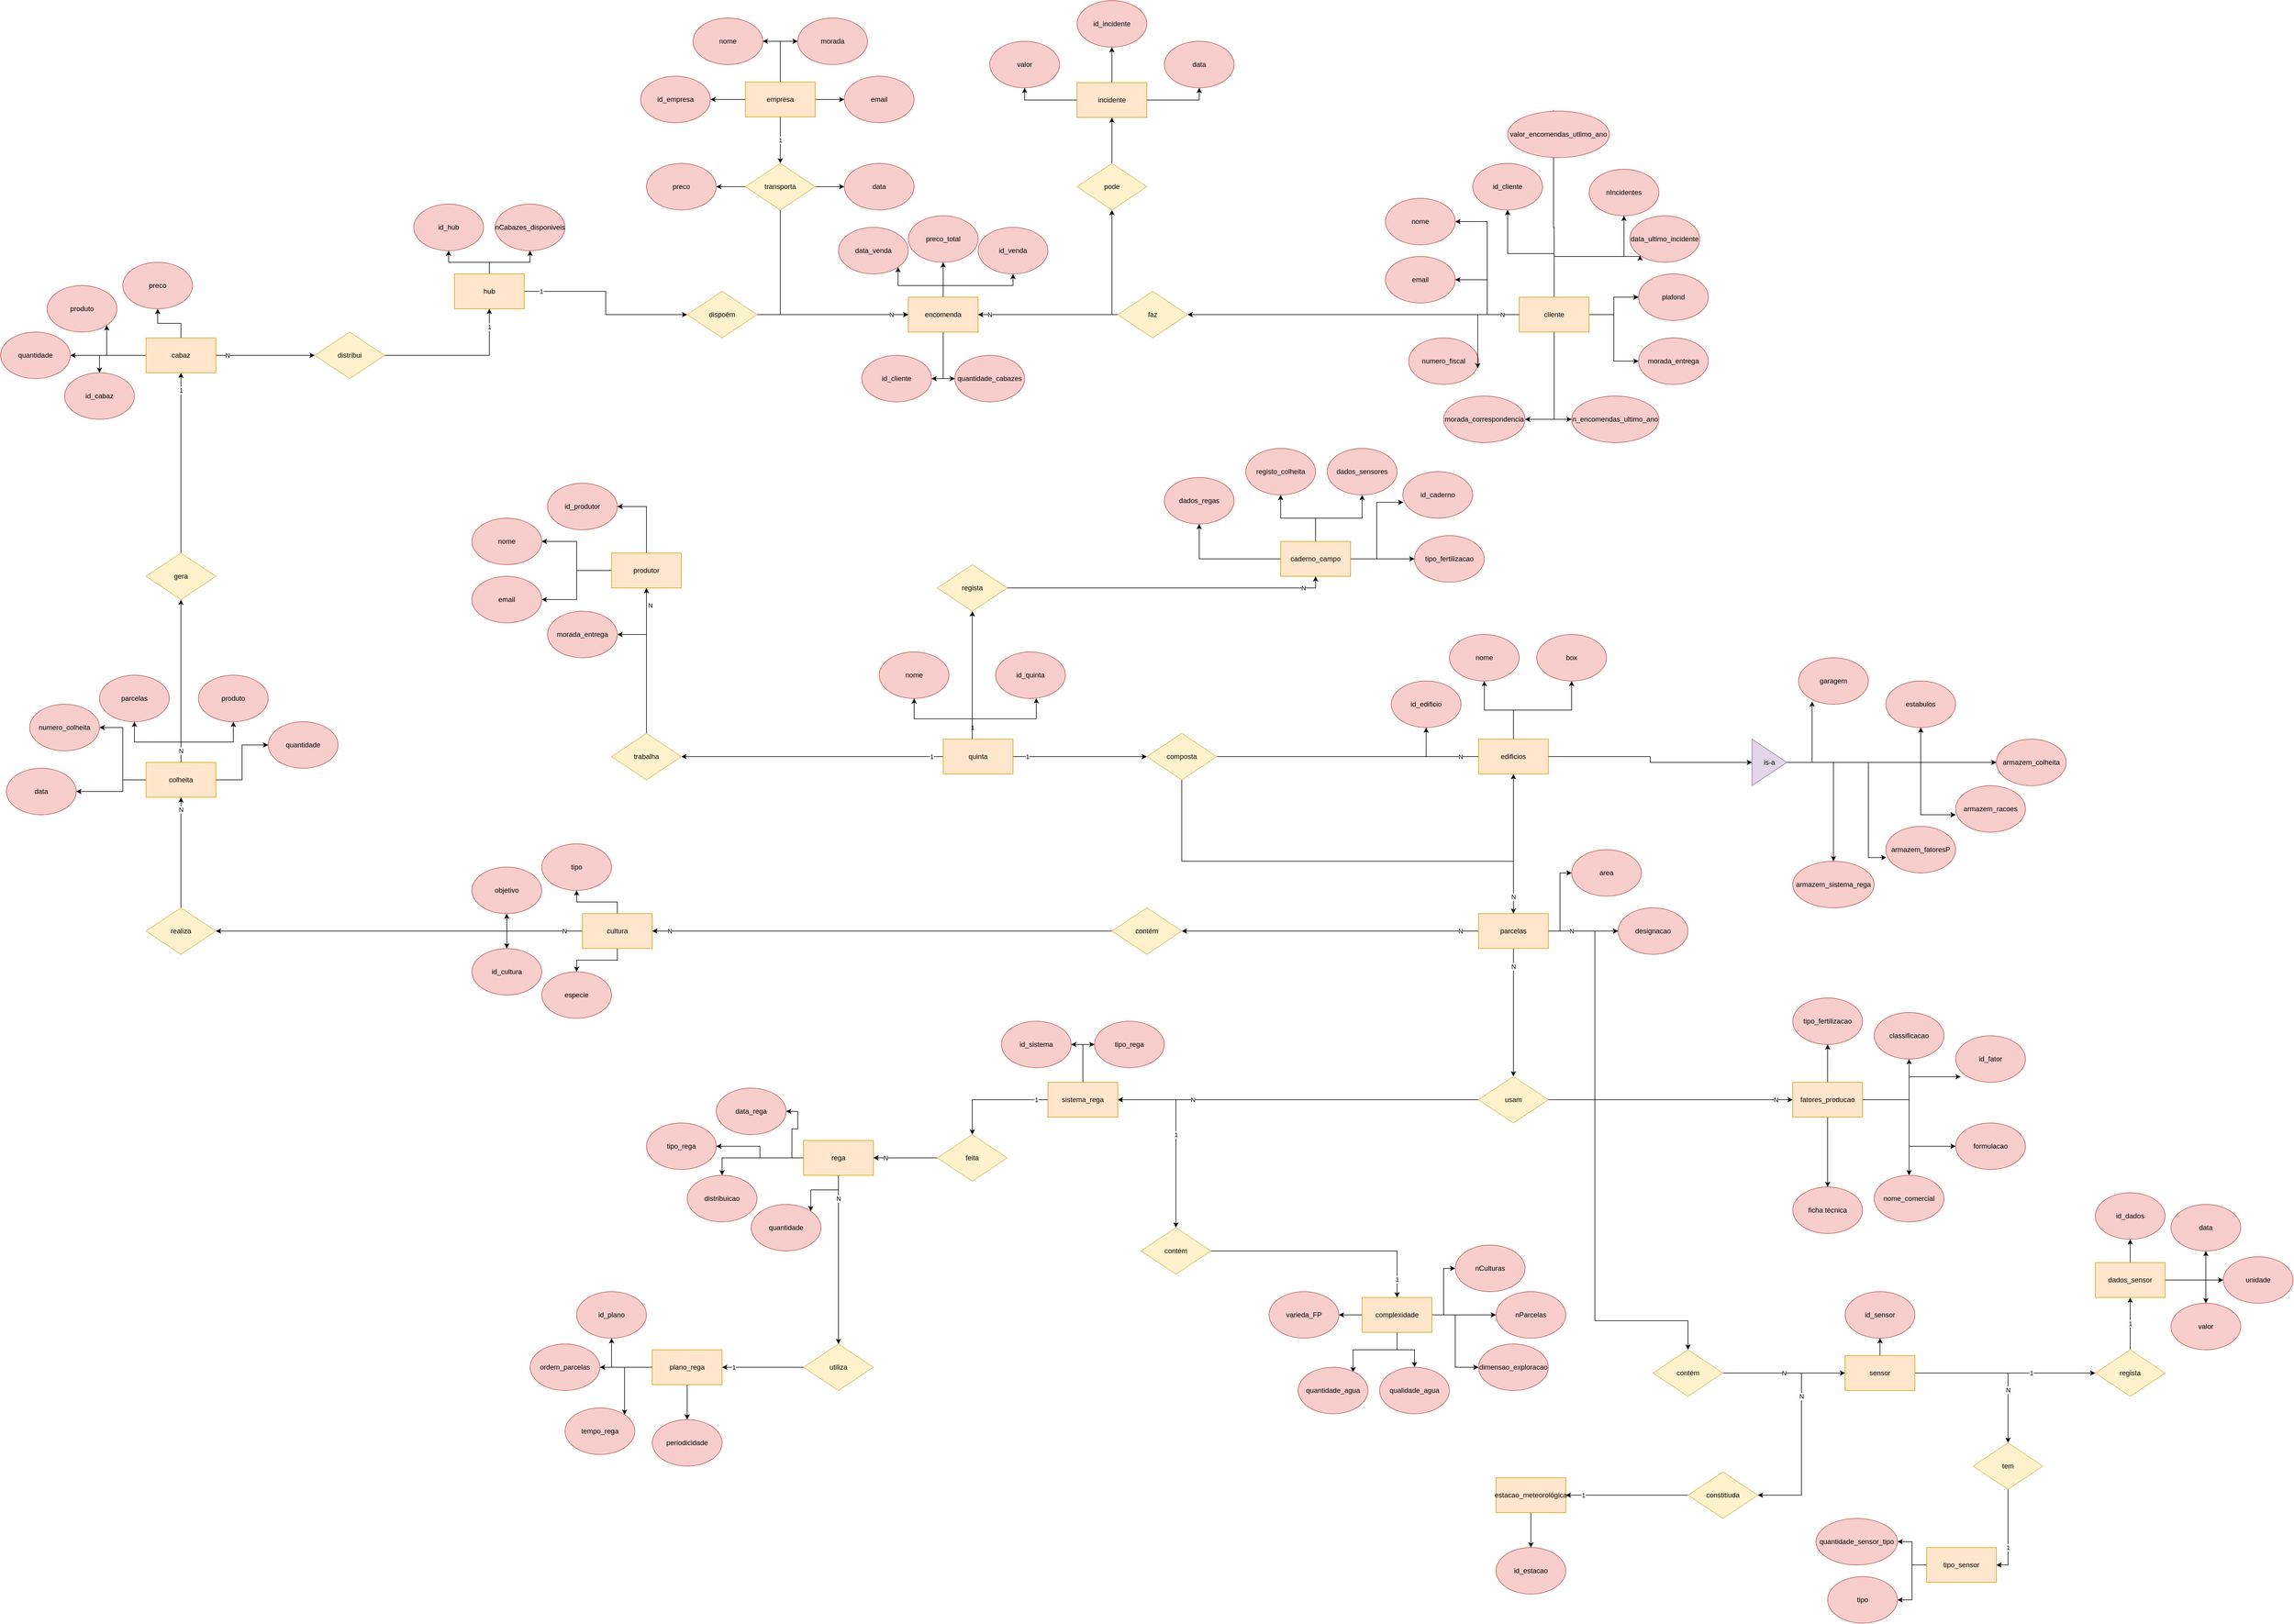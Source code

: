 <mxfile version="20.5.3" type="embed"><diagram id="23iRSUPoRavnBvh4doch" name="Page-1"><mxGraphModel dx="3490" dy="3081" grid="1" gridSize="10" guides="1" tooltips="1" connect="1" arrows="1" fold="1" page="1" pageScale="1" pageWidth="827" pageHeight="1169" math="0" shadow="0"><root><mxCell id="0"/><mxCell id="1" parent="0"/><mxCell id="2" value="1" style="edgeStyle=orthogonalEdgeStyle;rounded=0;orthogonalLoop=1;jettySize=auto;html=1;entryX=0;entryY=0.5;entryDx=0;entryDy=0;align=left;" parent="1" source="7" target="10" edge="1"><mxGeometry x="-0.826" relative="1" as="geometry"><mxPoint x="300" y="90" as="targetPoint"/><Array as="points"><mxPoint x="-410" y="-70"/><mxPoint x="-410" y="-70"/></Array><mxPoint as="offset"/></mxGeometry></mxCell><mxCell id="3" style="edgeStyle=orthogonalEdgeStyle;rounded=0;orthogonalLoop=1;jettySize=auto;html=1;" parent="1" source="7" target="106" edge="1"><mxGeometry relative="1" as="geometry"><Array as="points"><mxPoint x="-540" y="-135"/><mxPoint x="-430" y="-135"/></Array></mxGeometry></mxCell><mxCell id="4" value="1" style="edgeStyle=orthogonalEdgeStyle;rounded=0;orthogonalLoop=1;jettySize=auto;html=1;entryX=0.5;entryY=1;entryDx=0;entryDy=0;" parent="1" source="7" target="120" edge="1"><mxGeometry x="-0.818" relative="1" as="geometry"><Array as="points"><mxPoint x="-540" y="-230"/></Array><mxPoint as="offset"/></mxGeometry></mxCell><mxCell id="5" value="N" style="edgeStyle=orthogonalEdgeStyle;rounded=0;orthogonalLoop=1;jettySize=auto;html=1;align=left;sketch=0;" parent="1" source="7" target="142" edge="1"><mxGeometry x="1" y="-267" relative="1" as="geometry"><Array as="points"><mxPoint x="-970" y="-70"/><mxPoint x="-970" y="-70"/></Array><mxPoint x="-59" y="7" as="offset"/></mxGeometry></mxCell><mxCell id="6" style="edgeStyle=orthogonalEdgeStyle;rounded=0;orthogonalLoop=1;jettySize=auto;html=1;entryX=0.5;entryY=1;entryDx=0;entryDy=0;" parent="1" source="7" target="144" edge="1"><mxGeometry relative="1" as="geometry"><Array as="points"><mxPoint x="-540" y="-135"/><mxPoint x="-640" y="-135"/></Array></mxGeometry></mxCell><mxCell id="7" value="quinta" style="rounded=0;whiteSpace=wrap;html=1;fillColor=#ffe6cc;strokeColor=#d79b00;" parent="1" vertex="1"><mxGeometry x="-590" y="-100" width="120" height="60" as="geometry"/></mxCell><mxCell id="8" style="edgeStyle=orthogonalEdgeStyle;rounded=0;orthogonalLoop=1;jettySize=auto;html=1;entryX=0.5;entryY=0;entryDx=0;entryDy=0;" parent="1" source="10" target="17" edge="1"><mxGeometry relative="1" as="geometry"><mxPoint x="500" y="260" as="targetPoint"/></mxGeometry></mxCell><mxCell id="9" value="N" style="edgeStyle=orthogonalEdgeStyle;rounded=0;orthogonalLoop=1;jettySize=auto;html=1;" parent="1" source="10" target="22" edge="1"><mxGeometry x="0.651" y="-60" relative="1" as="geometry"><Array as="points"><mxPoint x="390" y="110"/></Array><mxPoint x="-60" y="61" as="offset"/></mxGeometry></mxCell><mxCell id="10" value="composta" style="rhombus;whiteSpace=wrap;html=1;fillColor=#fff2cc;strokeColor=#d6b656;" parent="1" vertex="1"><mxGeometry x="-240" y="-110" width="120" height="80" as="geometry"/></mxCell><mxCell id="11" value="estabulos" style="ellipse;whiteSpace=wrap;html=1;fillColor=#f8cecc;strokeColor=#b85450;" parent="1" vertex="1"><mxGeometry x="1030" y="-200" width="120" height="80" as="geometry"/></mxCell><mxCell id="12" style="edgeStyle=orthogonalEdgeStyle;rounded=0;orthogonalLoop=1;jettySize=auto;html=1;" parent="1" source="17" target="29" edge="1"><mxGeometry relative="1" as="geometry"/></mxCell><mxCell id="13" style="edgeStyle=orthogonalEdgeStyle;rounded=0;orthogonalLoop=1;jettySize=auto;html=1;entryX=0;entryY=0.5;entryDx=0;entryDy=0;" parent="1" source="17" target="28" edge="1"><mxGeometry relative="1" as="geometry"/></mxCell><mxCell id="14" value="N" style="edgeStyle=orthogonalEdgeStyle;rounded=0;orthogonalLoop=1;jettySize=auto;html=1;entryX=1;entryY=0.5;entryDx=0;entryDy=0;" parent="1" source="17" target="37" edge="1"><mxGeometry x="-0.882" relative="1" as="geometry"><mxPoint x="-1" as="offset"/></mxGeometry></mxCell><mxCell id="15" value="N" style="edgeStyle=orthogonalEdgeStyle;rounded=0;orthogonalLoop=1;jettySize=auto;html=1;entryX=0.5;entryY=0;entryDx=0;entryDy=0;" parent="1" source="17" target="41" edge="1"><mxGeometry x="-0.727" relative="1" as="geometry"><mxPoint y="1" as="offset"/></mxGeometry></mxCell><mxCell id="16" value="N" style="edgeStyle=orthogonalEdgeStyle;rounded=0;orthogonalLoop=1;jettySize=auto;html=1;entryX=0.5;entryY=0;entryDx=0;entryDy=0;" parent="1" source="17" target="96" edge="1"><mxGeometry x="-0.917" relative="1" as="geometry"><Array as="points"><mxPoint x="530" y="230"/><mxPoint x="530" y="900"/></Array><mxPoint as="offset"/></mxGeometry></mxCell><mxCell id="17" value="parcelas" style="whiteSpace=wrap;html=1;fillColor=#ffe6cc;strokeColor=#d79b00;" parent="1" vertex="1"><mxGeometry x="330" y="200" width="120" height="60" as="geometry"/></mxCell><mxCell id="18" style="edgeStyle=orthogonalEdgeStyle;rounded=0;orthogonalLoop=1;jettySize=auto;html=1;entryX=0;entryY=0.5;entryDx=0;entryDy=0;" parent="1" source="22" target="134" edge="1"><mxGeometry relative="1" as="geometry"/></mxCell><mxCell id="19" value="N" style="edgeStyle=orthogonalEdgeStyle;rounded=0;orthogonalLoop=1;jettySize=auto;html=1;entryX=0.5;entryY=1;entryDx=0;entryDy=0;" parent="1" source="22" target="154" edge="1"><mxGeometry x="-0.571" relative="1" as="geometry"><mxPoint x="-1" as="offset"/></mxGeometry></mxCell><mxCell id="20" style="edgeStyle=orthogonalEdgeStyle;rounded=0;orthogonalLoop=1;jettySize=auto;html=1;entryX=0.5;entryY=1;entryDx=0;entryDy=0;" parent="1" source="22" target="155" edge="1"><mxGeometry relative="1" as="geometry"/></mxCell><mxCell id="21" style="edgeStyle=orthogonalEdgeStyle;rounded=0;orthogonalLoop=1;jettySize=auto;html=1;entryX=0.5;entryY=1;entryDx=0;entryDy=0;" parent="1" source="22" target="156" edge="1"><mxGeometry relative="1" as="geometry"/></mxCell><mxCell id="22" value="edificios" style="whiteSpace=wrap;html=1;fillColor=#ffe6cc;strokeColor=#d79b00;" parent="1" vertex="1"><mxGeometry x="330" y="-100" width="120" height="60" as="geometry"/></mxCell><mxCell id="23" value="garagem" style="ellipse;whiteSpace=wrap;html=1;fillColor=#f8cecc;strokeColor=#b85450;" parent="1" vertex="1"><mxGeometry x="880" y="-240" width="120" height="80" as="geometry"/></mxCell><mxCell id="24" value="armazem_colheita" style="ellipse;whiteSpace=wrap;html=1;fillColor=#f8cecc;strokeColor=#b85450;" parent="1" vertex="1"><mxGeometry x="1220" y="-100" width="120" height="80" as="geometry"/></mxCell><mxCell id="25" value="armazem_racoes" style="ellipse;whiteSpace=wrap;html=1;fillColor=#f8cecc;strokeColor=#b85450;" parent="1" vertex="1"><mxGeometry x="1150" y="-20" width="120" height="80" as="geometry"/></mxCell><mxCell id="26" value="armazem_sistema_rega" style="ellipse;whiteSpace=wrap;html=1;fillColor=#f8cecc;strokeColor=#b85450;" parent="1" vertex="1"><mxGeometry x="870" y="110" width="140" height="80" as="geometry"/></mxCell><mxCell id="27" value="armazem_fatoresP" style="ellipse;whiteSpace=wrap;html=1;fillColor=#f8cecc;strokeColor=#b85450;" parent="1" vertex="1"><mxGeometry x="1030" y="50" width="120" height="80" as="geometry"/></mxCell><mxCell id="28" value="area" style="ellipse;whiteSpace=wrap;html=1;fillColor=#f8cecc;strokeColor=#b85450;" parent="1" vertex="1"><mxGeometry x="490" y="90" width="120" height="80" as="geometry"/></mxCell><mxCell id="29" value="designacao" style="ellipse;whiteSpace=wrap;html=1;fillColor=#f8cecc;strokeColor=#b85450;" parent="1" vertex="1"><mxGeometry x="570" y="190" width="120" height="80" as="geometry"/></mxCell><mxCell id="30" style="edgeStyle=orthogonalEdgeStyle;rounded=0;orthogonalLoop=1;jettySize=auto;html=1;entryX=0.5;entryY=1;entryDx=0;entryDy=0;" parent="1" source="35" target="38" edge="1"><mxGeometry relative="1" as="geometry"/></mxCell><mxCell id="31" style="edgeStyle=orthogonalEdgeStyle;rounded=0;orthogonalLoop=1;jettySize=auto;html=1;entryX=0.5;entryY=0;entryDx=0;entryDy=0;" parent="1" source="35" target="143" edge="1"><mxGeometry relative="1" as="geometry"/></mxCell><mxCell id="32" style="edgeStyle=orthogonalEdgeStyle;rounded=0;orthogonalLoop=1;jettySize=auto;html=1;entryX=0.5;entryY=0;entryDx=0;entryDy=0;" parent="1" source="35" target="136" edge="1"><mxGeometry relative="1" as="geometry"/></mxCell><mxCell id="33" style="edgeStyle=orthogonalEdgeStyle;rounded=0;orthogonalLoop=1;jettySize=auto;html=1;entryX=0.5;entryY=1;entryDx=0;entryDy=0;" parent="1" source="35" target="135" edge="1"><mxGeometry relative="1" as="geometry"/></mxCell><mxCell id="34" value="N" style="edgeStyle=orthogonalEdgeStyle;rounded=0;orthogonalLoop=1;jettySize=auto;html=1;exitX=0;exitY=0.5;exitDx=0;exitDy=0;" parent="1" source="35" target="182" edge="1"><mxGeometry x="-0.905" relative="1" as="geometry"><mxPoint x="-1" as="offset"/></mxGeometry></mxCell><mxCell id="35" value="cultura" style="whiteSpace=wrap;html=1;fillColor=#ffe6cc;strokeColor=#d79b00;" parent="1" vertex="1"><mxGeometry x="-1210" y="200" width="120" height="60" as="geometry"/></mxCell><mxCell id="36" value="N" style="edgeStyle=orthogonalEdgeStyle;rounded=0;orthogonalLoop=1;jettySize=auto;html=1;" parent="1" source="37" target="35" edge="1"><mxGeometry x="0.924" relative="1" as="geometry"><mxPoint as="offset"/></mxGeometry></mxCell><mxCell id="37" value="contém" style="rhombus;whiteSpace=wrap;html=1;fillColor=#fff2cc;strokeColor=#d6b656;" parent="1" vertex="1"><mxGeometry x="-300" y="190" width="120" height="80" as="geometry"/></mxCell><mxCell id="38" value="tipo" style="ellipse;whiteSpace=wrap;html=1;fillColor=#f8cecc;strokeColor=#b85450;" parent="1" vertex="1"><mxGeometry x="-1280" y="80" width="120" height="80" as="geometry"/></mxCell><mxCell id="39" value="N" style="edgeStyle=orthogonalEdgeStyle;rounded=0;orthogonalLoop=1;jettySize=auto;html=1;entryX=0;entryY=0.5;entryDx=0;entryDy=0;" parent="1" source="41" target="48" edge="1"><mxGeometry x="0.857" relative="1" as="geometry"><mxPoint x="1" as="offset"/></mxGeometry></mxCell><mxCell id="40" value="N" style="edgeStyle=orthogonalEdgeStyle;rounded=0;orthogonalLoop=1;jettySize=auto;html=1;entryX=1;entryY=0.5;entryDx=0;entryDy=0;" parent="1" source="41" target="57" edge="1"><mxGeometry x="0.581" relative="1" as="geometry"><Array as="points"><mxPoint x="-160" y="520"/><mxPoint x="-160" y="520"/></Array><mxPoint x="-1" as="offset"/></mxGeometry></mxCell><mxCell id="41" value="usam" style="rhombus;whiteSpace=wrap;html=1;fillColor=#fff2cc;strokeColor=#d6b656;" parent="1" vertex="1"><mxGeometry x="330" y="480" width="120" height="80" as="geometry"/></mxCell><mxCell id="42" style="edgeStyle=orthogonalEdgeStyle;rounded=0;orthogonalLoop=1;jettySize=auto;html=1;entryX=0.5;entryY=1;entryDx=0;entryDy=0;" parent="1" source="48" target="109" edge="1"><mxGeometry relative="1" as="geometry"/></mxCell><mxCell id="43" style="edgeStyle=orthogonalEdgeStyle;rounded=0;orthogonalLoop=1;jettySize=auto;html=1;entryX=0.5;entryY=1;entryDx=0;entryDy=0;" parent="1" source="48" target="49" edge="1"><mxGeometry relative="1" as="geometry"/></mxCell><mxCell id="44" style="edgeStyle=orthogonalEdgeStyle;rounded=0;orthogonalLoop=1;jettySize=auto;html=1;entryX=0.072;entryY=0.881;entryDx=0;entryDy=0;entryPerimeter=0;" parent="1" source="48" target="138" edge="1"><mxGeometry relative="1" as="geometry"/></mxCell><mxCell id="45" style="edgeStyle=orthogonalEdgeStyle;rounded=0;orthogonalLoop=1;jettySize=auto;html=1;entryX=0.5;entryY=0;entryDx=0;entryDy=0;" parent="1" source="48" target="52" edge="1"><mxGeometry relative="1" as="geometry"/></mxCell><mxCell id="46" style="edgeStyle=orthogonalEdgeStyle;rounded=0;orthogonalLoop=1;jettySize=auto;html=1;entryX=0;entryY=0.5;entryDx=0;entryDy=0;" parent="1" source="48" target="51" edge="1"><mxGeometry relative="1" as="geometry"><Array as="points"><mxPoint x="1070" y="520"/><mxPoint x="1070" y="600"/></Array></mxGeometry></mxCell><mxCell id="47" style="edgeStyle=orthogonalEdgeStyle;rounded=0;orthogonalLoop=1;jettySize=auto;html=1;entryX=0.5;entryY=0;entryDx=0;entryDy=0;" parent="1" source="48" target="50" edge="1"><mxGeometry relative="1" as="geometry"/></mxCell><mxCell id="48" value="fatores_producao" style="whiteSpace=wrap;html=1;fillColor=#ffe6cc;strokeColor=#d79b00;" parent="1" vertex="1"><mxGeometry x="870" y="490" width="120" height="60" as="geometry"/></mxCell><mxCell id="49" value="classificacao" style="ellipse;whiteSpace=wrap;html=1;fillColor=#f8cecc;strokeColor=#b85450;" parent="1" vertex="1"><mxGeometry x="1010" y="370" width="120" height="80" as="geometry"/></mxCell><mxCell id="50" value="nome_comercial" style="ellipse;whiteSpace=wrap;html=1;fillColor=#f8cecc;strokeColor=#b85450;" parent="1" vertex="1"><mxGeometry x="1010" y="650" width="120" height="80" as="geometry"/></mxCell><mxCell id="51" value="formulacao" style="ellipse;whiteSpace=wrap;html=1;fillColor=#f8cecc;strokeColor=#b85450;" parent="1" vertex="1"><mxGeometry x="1150" y="560" width="120" height="80" as="geometry"/></mxCell><mxCell id="52" value="ficha técnica" style="ellipse;whiteSpace=wrap;html=1;fillColor=#f8cecc;strokeColor=#b85450;" parent="1" vertex="1"><mxGeometry x="870" y="670" width="120" height="80" as="geometry"/></mxCell><mxCell id="53" value="1" style="edgeStyle=orthogonalEdgeStyle;rounded=0;orthogonalLoop=1;jettySize=auto;html=1;" parent="1" source="57" target="60" edge="1"><mxGeometry relative="1" as="geometry"/></mxCell><mxCell id="54" value="1" style="edgeStyle=orthogonalEdgeStyle;rounded=0;orthogonalLoop=1;jettySize=auto;html=1;entryX=0.5;entryY=0;entryDx=0;entryDy=0;" parent="1" source="57" target="74" edge="1"><mxGeometry x="-0.789" relative="1" as="geometry"><mxPoint as="offset"/></mxGeometry></mxCell><mxCell id="55" style="edgeStyle=orthogonalEdgeStyle;rounded=0;orthogonalLoop=1;jettySize=auto;html=1;entryX=1;entryY=0.5;entryDx=0;entryDy=0;" parent="1" source="57" target="140" edge="1"><mxGeometry relative="1" as="geometry"/></mxCell><mxCell id="56" style="edgeStyle=orthogonalEdgeStyle;rounded=0;orthogonalLoop=1;jettySize=auto;html=1;entryX=0;entryY=0.5;entryDx=0;entryDy=0;" parent="1" source="57" target="58" edge="1"><mxGeometry relative="1" as="geometry"/></mxCell><mxCell id="57" value="sistema_rega" style="whiteSpace=wrap;html=1;fillColor=#ffe6cc;strokeColor=#d79b00;" parent="1" vertex="1"><mxGeometry x="-410" y="490" width="120" height="60" as="geometry"/></mxCell><mxCell id="58" value="tipo_rega" style="ellipse;whiteSpace=wrap;html=1;fillColor=#f8cecc;strokeColor=#b85450;" parent="1" vertex="1"><mxGeometry x="-330" y="385" width="120" height="80" as="geometry"/></mxCell><mxCell id="59" value="1" style="edgeStyle=orthogonalEdgeStyle;rounded=0;orthogonalLoop=1;jettySize=auto;html=1;entryX=0.5;entryY=0;entryDx=0;entryDy=0;" parent="1" source="60" target="67" edge="1"><mxGeometry x="0.85" relative="1" as="geometry"><Array as="points"><mxPoint x="190" y="780"/></Array><mxPoint y="-1" as="offset"/></mxGeometry></mxCell><mxCell id="60" value="contém" style="rhombus;whiteSpace=wrap;html=1;fillColor=#fff2cc;strokeColor=#d6b656;" parent="1" vertex="1"><mxGeometry x="-250" y="740" width="120" height="80" as="geometry"/></mxCell><mxCell id="61" style="edgeStyle=orthogonalEdgeStyle;rounded=0;orthogonalLoop=1;jettySize=auto;html=1;" parent="1" source="67" target="70" edge="1"><mxGeometry relative="1" as="geometry"/></mxCell><mxCell id="62" style="edgeStyle=orthogonalEdgeStyle;rounded=0;orthogonalLoop=1;jettySize=auto;html=1;" parent="1" source="67" target="72" edge="1"><mxGeometry relative="1" as="geometry"/></mxCell><mxCell id="63" style="edgeStyle=orthogonalEdgeStyle;rounded=0;orthogonalLoop=1;jettySize=auto;html=1;entryX=0;entryY=0.5;entryDx=0;entryDy=0;" parent="1" source="67" target="71" edge="1"><mxGeometry relative="1" as="geometry"/></mxCell><mxCell id="64" style="edgeStyle=orthogonalEdgeStyle;rounded=0;orthogonalLoop=1;jettySize=auto;html=1;entryX=0.787;entryY=0.107;entryDx=0;entryDy=0;entryPerimeter=0;" parent="1" source="67" target="69" edge="1"><mxGeometry relative="1" as="geometry"/></mxCell><mxCell id="65" style="edgeStyle=orthogonalEdgeStyle;rounded=0;orthogonalLoop=1;jettySize=auto;html=1;entryX=0;entryY=0.5;entryDx=0;entryDy=0;" parent="1" source="67" target="157" edge="1"><mxGeometry relative="1" as="geometry"/></mxCell><mxCell id="66" style="edgeStyle=orthogonalEdgeStyle;rounded=0;orthogonalLoop=1;jettySize=auto;html=1;entryX=0;entryY=0.5;entryDx=0;entryDy=0;" parent="1" source="67" target="68" edge="1"><mxGeometry relative="1" as="geometry"/></mxCell><mxCell id="67" value="complexidade" style="whiteSpace=wrap;html=1;fillColor=#ffe6cc;strokeColor=#d79b00;" parent="1" vertex="1"><mxGeometry x="130" y="860" width="120" height="60" as="geometry"/></mxCell><mxCell id="68" value="dimensao_exploracao" style="ellipse;whiteSpace=wrap;html=1;fillColor=#f8cecc;strokeColor=#b85450;" parent="1" vertex="1"><mxGeometry x="330" y="940" width="120" height="80" as="geometry"/></mxCell><mxCell id="69" value="quantidade_agua" style="ellipse;whiteSpace=wrap;html=1;fillColor=#f8cecc;strokeColor=#b85450;" parent="1" vertex="1"><mxGeometry x="20" y="980" width="120" height="80" as="geometry"/></mxCell><mxCell id="70" value="qualidade_agua" style="ellipse;whiteSpace=wrap;html=1;fillColor=#f8cecc;strokeColor=#b85450;" parent="1" vertex="1"><mxGeometry x="160" y="980" width="120" height="80" as="geometry"/></mxCell><mxCell id="71" value="nCulturas" style="ellipse;whiteSpace=wrap;html=1;fillColor=#f8cecc;strokeColor=#b85450;" parent="1" vertex="1"><mxGeometry x="290" y="770" width="120" height="80" as="geometry"/></mxCell><mxCell id="72" value="varieda_FP" style="ellipse;whiteSpace=wrap;html=1;fillColor=#f8cecc;strokeColor=#b85450;" parent="1" vertex="1"><mxGeometry x="-30" y="850" width="120" height="80" as="geometry"/></mxCell><mxCell id="73" value="N" style="edgeStyle=orthogonalEdgeStyle;rounded=0;orthogonalLoop=1;jettySize=auto;html=1;" parent="1" source="74" target="80" edge="1"><mxGeometry x="0.636" relative="1" as="geometry"><mxPoint x="1" as="offset"/></mxGeometry></mxCell><mxCell id="74" value="feita" style="rhombus;whiteSpace=wrap;html=1;fillColor=#fff2cc;strokeColor=#d6b656;" parent="1" vertex="1"><mxGeometry x="-600" y="580" width="120" height="80" as="geometry"/></mxCell><mxCell id="75" style="edgeStyle=orthogonalEdgeStyle;rounded=0;orthogonalLoop=1;jettySize=auto;html=1;entryX=1;entryY=0;entryDx=0;entryDy=0;" parent="1" source="80" target="107" edge="1"><mxGeometry relative="1" as="geometry"/></mxCell><mxCell id="76" style="edgeStyle=orthogonalEdgeStyle;rounded=0;orthogonalLoop=1;jettySize=auto;html=1;entryX=0.5;entryY=0;entryDx=0;entryDy=0;" parent="1" source="80" target="82" edge="1"><mxGeometry relative="1" as="geometry"/></mxCell><mxCell id="77" style="edgeStyle=orthogonalEdgeStyle;rounded=0;orthogonalLoop=1;jettySize=auto;html=1;entryX=1;entryY=0.5;entryDx=0;entryDy=0;" parent="1" source="80" target="81" edge="1"><mxGeometry relative="1" as="geometry"/></mxCell><mxCell id="78" style="edgeStyle=orthogonalEdgeStyle;rounded=0;orthogonalLoop=1;jettySize=auto;html=1;entryX=1;entryY=0.5;entryDx=0;entryDy=0;" parent="1" source="80" target="108" edge="1"><mxGeometry relative="1" as="geometry"/></mxCell><mxCell id="79" value="N" style="edgeStyle=orthogonalEdgeStyle;rounded=0;orthogonalLoop=1;jettySize=auto;html=1;entryX=0.5;entryY=0;entryDx=0;entryDy=0;" parent="1" source="80" target="84" edge="1"><mxGeometry x="-0.724" relative="1" as="geometry"><Array as="points"><mxPoint x="-770" y="690"/><mxPoint x="-770" y="690"/></Array><mxPoint as="offset"/></mxGeometry></mxCell><mxCell id="80" value="rega" style="whiteSpace=wrap;html=1;fillColor=#ffe6cc;strokeColor=#d79b00;" parent="1" vertex="1"><mxGeometry x="-830" y="590" width="120" height="60" as="geometry"/></mxCell><mxCell id="81" value="tipo_rega" style="ellipse;whiteSpace=wrap;html=1;fillColor=#f8cecc;strokeColor=#b85450;" parent="1" vertex="1"><mxGeometry x="-1100" y="560" width="120" height="80" as="geometry"/></mxCell><mxCell id="82" value="distribuicao" style="ellipse;whiteSpace=wrap;html=1;fillColor=#f8cecc;strokeColor=#b85450;" parent="1" vertex="1"><mxGeometry x="-1030" y="650" width="120" height="80" as="geometry"/></mxCell><mxCell id="83" value="1" style="edgeStyle=orthogonalEdgeStyle;rounded=0;orthogonalLoop=1;jettySize=auto;html=1;" parent="1" source="84" target="89" edge="1"><mxGeometry x="0.714" relative="1" as="geometry"><mxPoint as="offset"/></mxGeometry></mxCell><mxCell id="84" value="utiliza" style="rhombus;whiteSpace=wrap;html=1;fillColor=#fff2cc;strokeColor=#d6b656;" parent="1" vertex="1"><mxGeometry x="-830" y="940" width="120" height="80" as="geometry"/></mxCell><mxCell id="85" style="edgeStyle=orthogonalEdgeStyle;rounded=0;orthogonalLoop=1;jettySize=auto;html=1;entryX=1;entryY=0.5;entryDx=0;entryDy=0;" parent="1" source="89" target="92" edge="1"><mxGeometry relative="1" as="geometry"/></mxCell><mxCell id="86" style="edgeStyle=orthogonalEdgeStyle;rounded=0;orthogonalLoop=1;jettySize=auto;html=1;" parent="1" source="89" target="90" edge="1"><mxGeometry relative="1" as="geometry"/></mxCell><mxCell id="87" style="edgeStyle=orthogonalEdgeStyle;rounded=0;orthogonalLoop=1;jettySize=auto;html=1;entryX=1;entryY=0;entryDx=0;entryDy=0;" parent="1" source="89" target="91" edge="1"><mxGeometry relative="1" as="geometry"/></mxCell><mxCell id="88" style="edgeStyle=orthogonalEdgeStyle;rounded=0;orthogonalLoop=1;jettySize=auto;html=1;entryX=0.5;entryY=1;entryDx=0;entryDy=0;" parent="1" source="89" target="104" edge="1"><mxGeometry relative="1" as="geometry"/></mxCell><mxCell id="89" value="plano_rega" style="whiteSpace=wrap;html=1;fillColor=#ffe6cc;strokeColor=#d79b00;" parent="1" vertex="1"><mxGeometry x="-1090" y="950" width="120" height="60" as="geometry"/></mxCell><mxCell id="90" value="periodicidade" style="ellipse;whiteSpace=wrap;html=1;fillColor=#f8cecc;strokeColor=#b85450;" parent="1" vertex="1"><mxGeometry x="-1090" y="1070" width="120" height="80" as="geometry"/></mxCell><mxCell id="91" value="tempo_rega" style="ellipse;whiteSpace=wrap;html=1;fillColor=#f8cecc;strokeColor=#b85450;" parent="1" vertex="1"><mxGeometry x="-1240" y="1050" width="120" height="80" as="geometry"/></mxCell><mxCell id="92" value="ordem_parcelas" style="ellipse;whiteSpace=wrap;html=1;fillColor=#f8cecc;strokeColor=#b85450;" parent="1" vertex="1"><mxGeometry x="-1300" y="940" width="120" height="80" as="geometry"/></mxCell><mxCell id="93" style="edgeStyle=orthogonalEdgeStyle;rounded=0;orthogonalLoop=1;jettySize=auto;html=1;" parent="1" source="94" target="105" edge="1"><mxGeometry relative="1" as="geometry"/></mxCell><mxCell id="94" value="estacao_meteorológica" style="whiteSpace=wrap;html=1;fillColor=#ffe6cc;strokeColor=#d79b00;" parent="1" vertex="1"><mxGeometry x="360" y="1170" width="120" height="60" as="geometry"/></mxCell><mxCell id="95" value="N" style="edgeStyle=orthogonalEdgeStyle;rounded=0;orthogonalLoop=1;jettySize=auto;html=1;entryX=0;entryY=0.5;entryDx=0;entryDy=0;" parent="1" source="96" target="103" edge="1"><mxGeometry relative="1" as="geometry"/></mxCell><mxCell id="96" value="contém" style="rhombus;whiteSpace=wrap;html=1;fillColor=#fff2cc;strokeColor=#d6b656;" parent="1" vertex="1"><mxGeometry x="630" y="950" width="120" height="80" as="geometry"/></mxCell><mxCell id="97" value="1" style="edgeStyle=orthogonalEdgeStyle;rounded=0;orthogonalLoop=1;jettySize=auto;html=1;entryX=1;entryY=0.5;entryDx=0;entryDy=0;" parent="1" source="98" target="94" edge="1"><mxGeometry x="0.714" relative="1" as="geometry"><mxPoint as="offset"/></mxGeometry></mxCell><mxCell id="98" value="constitiuda" style="rhombus;whiteSpace=wrap;html=1;fillColor=#fff2cc;strokeColor=#d6b656;" parent="1" vertex="1"><mxGeometry x="690" y="1160" width="120" height="80" as="geometry"/></mxCell><mxCell id="99" style="edgeStyle=orthogonalEdgeStyle;rounded=0;orthogonalLoop=1;jettySize=auto;html=1;" parent="1" source="103" target="137" edge="1"><mxGeometry relative="1" as="geometry"/></mxCell><mxCell id="100" value="N" style="edgeStyle=orthogonalEdgeStyle;rounded=0;orthogonalLoop=1;jettySize=auto;html=1;entryX=1;entryY=0.5;entryDx=0;entryDy=0;" parent="1" source="103" target="98" edge="1"><mxGeometry x="-0.361" relative="1" as="geometry"><mxPoint as="offset"/></mxGeometry></mxCell><mxCell id="101" value="N" style="edgeStyle=orthogonalEdgeStyle;rounded=0;orthogonalLoop=1;jettySize=auto;html=1;entryX=0.5;entryY=0;entryDx=0;entryDy=0;" parent="1" source="103" target="122" edge="1"><mxGeometry x="0.357" relative="1" as="geometry"><mxPoint y="-1" as="offset"/></mxGeometry></mxCell><mxCell id="102" value="1" style="edgeStyle=orthogonalEdgeStyle;rounded=0;orthogonalLoop=1;jettySize=auto;html=1;entryX=0;entryY=0.5;entryDx=0;entryDy=0;" parent="1" source="103" target="159" edge="1"><mxGeometry x="0.29" relative="1" as="geometry"><mxPoint as="offset"/></mxGeometry></mxCell><mxCell id="103" value="sensor" style="whiteSpace=wrap;html=1;fillColor=#ffe6cc;strokeColor=#d79b00;" parent="1" vertex="1"><mxGeometry x="960" y="960" width="120" height="60" as="geometry"/></mxCell><mxCell id="104" value="id_plano" style="ellipse;whiteSpace=wrap;html=1;fillColor=#f8cecc;strokeColor=#b85450;" parent="1" vertex="1"><mxGeometry x="-1220" y="850" width="120" height="80" as="geometry"/></mxCell><mxCell id="105" value="id_estacao" style="ellipse;whiteSpace=wrap;html=1;fillColor=#f8cecc;strokeColor=#b85450;" parent="1" vertex="1"><mxGeometry x="360" y="1290" width="120" height="80" as="geometry"/></mxCell><mxCell id="106" value="id_quinta" style="ellipse;whiteSpace=wrap;html=1;fillColor=#f8cecc;strokeColor=#b85450;" parent="1" vertex="1"><mxGeometry x="-500" y="-250" width="120" height="80" as="geometry"/></mxCell><mxCell id="107" value="quantidade" style="ellipse;whiteSpace=wrap;html=1;fillColor=#f8cecc;strokeColor=#b85450;" parent="1" vertex="1"><mxGeometry x="-920" y="700" width="120" height="80" as="geometry"/></mxCell><mxCell id="108" value="data_rega" style="ellipse;whiteSpace=wrap;html=1;fillColor=#f8cecc;strokeColor=#b85450;" parent="1" vertex="1"><mxGeometry x="-980" y="500" width="120" height="80" as="geometry"/></mxCell><mxCell id="109" value="tipo_fertilizacao" style="ellipse;whiteSpace=wrap;html=1;fillColor=#f8cecc;strokeColor=#b85450;" parent="1" vertex="1"><mxGeometry x="870" y="345" width="120" height="80" as="geometry"/></mxCell><mxCell id="110" style="edgeStyle=orthogonalEdgeStyle;rounded=0;orthogonalLoop=1;jettySize=auto;html=1;entryX=1;entryY=1;entryDx=0;entryDy=0;" parent="1" source="115" target="117" edge="1"><mxGeometry relative="1" as="geometry"/></mxCell><mxCell id="111" style="edgeStyle=orthogonalEdgeStyle;rounded=0;orthogonalLoop=1;jettySize=auto;html=1;" parent="1" source="115" target="139" edge="1"><mxGeometry relative="1" as="geometry"/></mxCell><mxCell id="112" style="edgeStyle=orthogonalEdgeStyle;rounded=0;orthogonalLoop=1;jettySize=auto;html=1;entryX=0.5;entryY=1;entryDx=0;entryDy=0;" parent="1" source="115" target="116" edge="1"><mxGeometry relative="1" as="geometry"/></mxCell><mxCell id="113" style="edgeStyle=orthogonalEdgeStyle;rounded=0;orthogonalLoop=1;jettySize=auto;html=1;entryX=0;entryY=0.5;entryDx=0;entryDy=0;" parent="1" source="115" target="217" edge="1"><mxGeometry relative="1" as="geometry"/></mxCell><mxCell id="114" style="edgeStyle=orthogonalEdgeStyle;rounded=0;orthogonalLoop=1;jettySize=auto;html=1;entryX=1;entryY=0.5;entryDx=0;entryDy=0;" parent="1" source="115" target="118" edge="1"><mxGeometry relative="1" as="geometry"/></mxCell><mxCell id="261" style="edgeStyle=orthogonalEdgeStyle;rounded=0;orthogonalLoop=1;jettySize=auto;html=1;entryX=0.5;entryY=1;entryDx=0;entryDy=0;" edge="1" parent="1" source="115" target="260"><mxGeometry relative="1" as="geometry"/></mxCell><mxCell id="115" value="encomenda" style="rounded=0;whiteSpace=wrap;html=1;fillColor=#ffe6cc;strokeColor=#d79b00;" parent="1" vertex="1"><mxGeometry x="-650" y="-860" width="120" height="60" as="geometry"/></mxCell><mxCell id="116" value="preco_total" style="ellipse;whiteSpace=wrap;html=1;fillColor=#f8cecc;strokeColor=#b85450;" parent="1" vertex="1"><mxGeometry x="-650" y="-1000" width="120" height="80" as="geometry"/></mxCell><mxCell id="117" value="data_venda" style="ellipse;whiteSpace=wrap;html=1;fillColor=#f8cecc;strokeColor=#b85450;" parent="1" vertex="1"><mxGeometry x="-770" y="-980" width="120" height="80" as="geometry"/></mxCell><mxCell id="118" value="id_cliente" style="ellipse;whiteSpace=wrap;html=1;fillColor=#f8cecc;strokeColor=#b85450;" parent="1" vertex="1"><mxGeometry x="-730" y="-760" width="120" height="80" as="geometry"/></mxCell><mxCell id="119" value="N" style="edgeStyle=orthogonalEdgeStyle;rounded=0;orthogonalLoop=1;jettySize=auto;html=1;entryX=0.5;entryY=1;entryDx=0;entryDy=0;" parent="1" source="120" target="211" edge="1"><mxGeometry x="0.854" relative="1" as="geometry"><mxPoint x="-1" as="offset"/></mxGeometry></mxCell><mxCell id="120" value="regista" style="rhombus;whiteSpace=wrap;html=1;fillColor=#fff2cc;strokeColor=#d6b656;" parent="1" vertex="1"><mxGeometry x="-600" y="-400" width="120" height="80" as="geometry"/></mxCell><mxCell id="121" value="1" style="edgeStyle=orthogonalEdgeStyle;rounded=0;orthogonalLoop=1;jettySize=auto;html=1;entryX=1;entryY=0.5;entryDx=0;entryDy=0;" parent="1" source="122" target="125" edge="1"><mxGeometry x="0.333" relative="1" as="geometry"><mxPoint as="offset"/></mxGeometry></mxCell><mxCell id="122" value="tem" style="rhombus;whiteSpace=wrap;html=1;fillColor=#fff2cc;strokeColor=#d6b656;" parent="1" vertex="1"><mxGeometry x="1180" y="1110" width="120" height="80" as="geometry"/></mxCell><mxCell id="123" style="edgeStyle=orthogonalEdgeStyle;rounded=0;orthogonalLoop=1;jettySize=auto;html=1;entryX=1;entryY=0.5;entryDx=0;entryDy=0;" parent="1" source="125" target="126" edge="1"><mxGeometry relative="1" as="geometry"/></mxCell><mxCell id="124" style="edgeStyle=orthogonalEdgeStyle;rounded=0;orthogonalLoop=1;jettySize=auto;html=1;entryX=1;entryY=0.5;entryDx=0;entryDy=0;" parent="1" source="125" target="127" edge="1"><mxGeometry relative="1" as="geometry"/></mxCell><mxCell id="125" value="tipo_sensor" style="whiteSpace=wrap;html=1;fillColor=#ffe6cc;strokeColor=#d79b00;" parent="1" vertex="1"><mxGeometry x="1100" y="1290" width="120" height="60" as="geometry"/></mxCell><mxCell id="126" value="tipo" style="ellipse;whiteSpace=wrap;html=1;fillColor=#f8cecc;strokeColor=#b85450;" parent="1" vertex="1"><mxGeometry x="930" y="1340" width="120" height="80" as="geometry"/></mxCell><mxCell id="127" value="quantidade_sensor_tipo" style="ellipse;whiteSpace=wrap;html=1;fillColor=#f8cecc;strokeColor=#b85450;" parent="1" vertex="1"><mxGeometry x="910" y="1240" width="140" height="80" as="geometry"/></mxCell><mxCell id="128" style="edgeStyle=orthogonalEdgeStyle;rounded=0;orthogonalLoop=1;jettySize=auto;html=1;entryX=0.5;entryY=0;entryDx=0;entryDy=0;" parent="1" source="134" target="26" edge="1"><mxGeometry relative="1" as="geometry"/></mxCell><mxCell id="129" style="edgeStyle=orthogonalEdgeStyle;rounded=0;orthogonalLoop=1;jettySize=auto;html=1;" parent="1" source="134" target="24" edge="1"><mxGeometry relative="1" as="geometry"/></mxCell><mxCell id="130" style="edgeStyle=orthogonalEdgeStyle;rounded=0;orthogonalLoop=1;jettySize=auto;html=1;entryX=0.007;entryY=0.67;entryDx=0;entryDy=0;entryPerimeter=0;" parent="1" source="134" target="27" edge="1"><mxGeometry relative="1" as="geometry"><Array as="points"><mxPoint x="1000" y="-60"/><mxPoint x="1000" y="104"/></Array></mxGeometry></mxCell><mxCell id="131" style="edgeStyle=orthogonalEdgeStyle;rounded=0;orthogonalLoop=1;jettySize=auto;html=1;entryX=0;entryY=0.625;entryDx=0;entryDy=0;entryPerimeter=0;" parent="1" source="134" target="25" edge="1"><mxGeometry relative="1" as="geometry"><Array as="points"><mxPoint x="1090" y="-60"/><mxPoint x="1090" y="30"/></Array></mxGeometry></mxCell><mxCell id="132" style="edgeStyle=orthogonalEdgeStyle;rounded=0;orthogonalLoop=1;jettySize=auto;html=1;entryX=0.5;entryY=1;entryDx=0;entryDy=0;" parent="1" source="134" target="11" edge="1"><mxGeometry relative="1" as="geometry"/></mxCell><mxCell id="133" style="edgeStyle=orthogonalEdgeStyle;rounded=0;orthogonalLoop=1;jettySize=auto;html=1;entryX=0.194;entryY=0.94;entryDx=0;entryDy=0;entryPerimeter=0;" parent="1" source="134" target="23" edge="1"><mxGeometry relative="1" as="geometry"/></mxCell><mxCell id="134" value="is-a" style="triangle;whiteSpace=wrap;html=1;rotation=0;fillColor=#e1d5e7;strokeColor=#9673a6;" parent="1" vertex="1"><mxGeometry x="800" y="-100" width="60" height="80" as="geometry"/></mxCell><mxCell id="135" value="objetivo" style="ellipse;whiteSpace=wrap;html=1;fillColor=#f8cecc;strokeColor=#b85450;" parent="1" vertex="1"><mxGeometry x="-1400" y="120" width="120" height="80" as="geometry"/></mxCell><mxCell id="136" value="id_cultura" style="ellipse;whiteSpace=wrap;html=1;fillColor=#f8cecc;strokeColor=#b85450;" parent="1" vertex="1"><mxGeometry x="-1400" y="260" width="120" height="80" as="geometry"/></mxCell><mxCell id="137" value="id_sensor" style="ellipse;whiteSpace=wrap;html=1;fillColor=#f8cecc;strokeColor=#b85450;" parent="1" vertex="1"><mxGeometry x="960" y="850" width="120" height="80" as="geometry"/></mxCell><mxCell id="138" value="id_fator" style="ellipse;whiteSpace=wrap;html=1;fillColor=#f8cecc;strokeColor=#b85450;" parent="1" vertex="1"><mxGeometry x="1150" y="410" width="120" height="80" as="geometry"/></mxCell><mxCell id="139" value="id_venda" style="ellipse;whiteSpace=wrap;html=1;fillColor=#f8cecc;strokeColor=#b85450;" parent="1" vertex="1"><mxGeometry x="-530" y="-980" width="120" height="80" as="geometry"/></mxCell><mxCell id="140" value="id_sistema" style="ellipse;whiteSpace=wrap;html=1;fillColor=#f8cecc;strokeColor=#b85450;" parent="1" vertex="1"><mxGeometry x="-490" y="385" width="120" height="80" as="geometry"/></mxCell><mxCell id="141" value="1" style="edgeStyle=orthogonalEdgeStyle;rounded=0;orthogonalLoop=1;jettySize=auto;html=1;" parent="1" source="142" target="149" edge="1"><mxGeometry x="-1" y="-492" relative="1" as="geometry"><mxPoint x="-2" y="40" as="offset"/></mxGeometry></mxCell><mxCell id="142" value="trabalha" style="rhombus;whiteSpace=wrap;html=1;fillColor=#fff2cc;strokeColor=#d6b656;" parent="1" vertex="1"><mxGeometry x="-1160" y="-110" width="120" height="80" as="geometry"/></mxCell><mxCell id="143" value="especie" style="ellipse;whiteSpace=wrap;html=1;fillColor=#f8cecc;strokeColor=#b85450;" parent="1" vertex="1"><mxGeometry x="-1280" y="300" width="120" height="80" as="geometry"/></mxCell><mxCell id="144" value="nome" style="ellipse;whiteSpace=wrap;html=1;fillColor=#f8cecc;strokeColor=#b85450;" parent="1" vertex="1"><mxGeometry x="-700" y="-250" width="120" height="80" as="geometry"/></mxCell><mxCell id="145" style="edgeStyle=orthogonalEdgeStyle;rounded=0;orthogonalLoop=1;jettySize=auto;html=1;entryX=1;entryY=0.5;entryDx=0;entryDy=0;" parent="1" source="149" target="153" edge="1"><mxGeometry relative="1" as="geometry"/></mxCell><mxCell id="146" style="edgeStyle=orthogonalEdgeStyle;rounded=0;orthogonalLoop=1;jettySize=auto;html=1;entryX=1;entryY=0.5;entryDx=0;entryDy=0;" parent="1" source="149" target="152" edge="1"><mxGeometry relative="1" as="geometry"/></mxCell><mxCell id="147" style="edgeStyle=orthogonalEdgeStyle;rounded=0;orthogonalLoop=1;jettySize=auto;html=1;entryX=1;entryY=0.5;entryDx=0;entryDy=0;" parent="1" source="149" target="150" edge="1"><mxGeometry relative="1" as="geometry"/></mxCell><mxCell id="148" style="edgeStyle=orthogonalEdgeStyle;rounded=0;orthogonalLoop=1;jettySize=auto;html=1;entryX=1;entryY=0.5;entryDx=0;entryDy=0;" parent="1" source="149" target="151" edge="1"><mxGeometry relative="1" as="geometry"/></mxCell><mxCell id="149" value="produtor" style="whiteSpace=wrap;html=1;fillColor=#ffe6cc;strokeColor=#d79b00;" parent="1" vertex="1"><mxGeometry x="-1160" y="-420" width="120" height="60" as="geometry"/></mxCell><mxCell id="150" value="nome" style="ellipse;whiteSpace=wrap;html=1;fillColor=#f8cecc;strokeColor=#b85450;" parent="1" vertex="1"><mxGeometry x="-1400" y="-480" width="120" height="80" as="geometry"/></mxCell><mxCell id="151" value="email" style="ellipse;whiteSpace=wrap;html=1;fillColor=#f8cecc;strokeColor=#b85450;" parent="1" vertex="1"><mxGeometry x="-1400" y="-380" width="120" height="80" as="geometry"/></mxCell><mxCell id="152" value="morada_entrega" style="ellipse;whiteSpace=wrap;html=1;fillColor=#f8cecc;strokeColor=#b85450;" parent="1" vertex="1"><mxGeometry x="-1270" y="-320" width="120" height="80" as="geometry"/></mxCell><mxCell id="153" value="id_produtor" style="ellipse;whiteSpace=wrap;html=1;fillColor=#f8cecc;strokeColor=#b85450;" parent="1" vertex="1"><mxGeometry x="-1270" y="-540" width="120" height="80" as="geometry"/></mxCell><mxCell id="154" value="id_edificio" style="ellipse;whiteSpace=wrap;html=1;fillColor=#f8cecc;strokeColor=#b85450;" parent="1" vertex="1"><mxGeometry x="180" y="-200" width="120" height="80" as="geometry"/></mxCell><mxCell id="155" value="nome" style="ellipse;whiteSpace=wrap;html=1;fillColor=#f8cecc;strokeColor=#b85450;" parent="1" vertex="1"><mxGeometry x="280" y="-280" width="120" height="80" as="geometry"/></mxCell><mxCell id="156" value="box" style="ellipse;whiteSpace=wrap;html=1;fillColor=#f8cecc;strokeColor=#b85450;" parent="1" vertex="1"><mxGeometry x="430" y="-280" width="120" height="80" as="geometry"/></mxCell><mxCell id="157" value="nParcelas" style="ellipse;whiteSpace=wrap;html=1;fillColor=#f8cecc;strokeColor=#b85450;" parent="1" vertex="1"><mxGeometry x="360" y="850" width="120" height="80" as="geometry"/></mxCell><mxCell id="158" value="1" style="edgeStyle=orthogonalEdgeStyle;rounded=0;orthogonalLoop=1;jettySize=auto;html=1;entryX=0.5;entryY=1;entryDx=0;entryDy=0;" parent="1" source="159" target="164" edge="1"><mxGeometry relative="1" as="geometry"/></mxCell><mxCell id="159" value="regista" style="rhombus;whiteSpace=wrap;html=1;fillColor=#fff2cc;strokeColor=#d6b656;" parent="1" vertex="1"><mxGeometry x="1390" y="950" width="120" height="80" as="geometry"/></mxCell><mxCell id="160" style="edgeStyle=orthogonalEdgeStyle;rounded=0;orthogonalLoop=1;jettySize=auto;html=1;entryX=0;entryY=0.5;entryDx=0;entryDy=0;" parent="1" source="164" target="167" edge="1"><mxGeometry relative="1" as="geometry"/></mxCell><mxCell id="161" style="edgeStyle=orthogonalEdgeStyle;rounded=0;orthogonalLoop=1;jettySize=auto;html=1;entryX=0.5;entryY=1;entryDx=0;entryDy=0;" parent="1" source="164" target="165" edge="1"><mxGeometry relative="1" as="geometry"/></mxCell><mxCell id="162" style="edgeStyle=orthogonalEdgeStyle;rounded=0;orthogonalLoop=1;jettySize=auto;html=1;exitX=1;exitY=0.5;exitDx=0;exitDy=0;entryX=0.5;entryY=1;entryDx=0;entryDy=0;" parent="1" source="164" target="166" edge="1"><mxGeometry relative="1" as="geometry"/></mxCell><mxCell id="163" style="edgeStyle=orthogonalEdgeStyle;rounded=0;orthogonalLoop=1;jettySize=auto;html=1;entryX=0.5;entryY=0;entryDx=0;entryDy=0;" parent="1" source="164" target="168" edge="1"><mxGeometry relative="1" as="geometry"/></mxCell><mxCell id="164" value="dados_sensor" style="whiteSpace=wrap;html=1;fillColor=#ffe6cc;strokeColor=#d79b00;" parent="1" vertex="1"><mxGeometry x="1390" y="800" width="120" height="60" as="geometry"/></mxCell><mxCell id="165" value="id_dados" style="ellipse;whiteSpace=wrap;html=1;fillColor=#f8cecc;strokeColor=#b85450;" parent="1" vertex="1"><mxGeometry x="1390" y="680" width="120" height="80" as="geometry"/></mxCell><mxCell id="166" value="data" style="ellipse;whiteSpace=wrap;html=1;fillColor=#f8cecc;strokeColor=#b85450;" parent="1" vertex="1"><mxGeometry x="1520" y="700" width="120" height="80" as="geometry"/></mxCell><mxCell id="167" value="unidade" style="ellipse;whiteSpace=wrap;html=1;fillColor=#f8cecc;strokeColor=#b85450;" parent="1" vertex="1"><mxGeometry x="1610" y="790" width="120" height="80" as="geometry"/></mxCell><mxCell id="168" value="valor" style="ellipse;whiteSpace=wrap;html=1;fillColor=#f8cecc;strokeColor=#b85450;" parent="1" vertex="1"><mxGeometry x="1520" y="870" width="120" height="80" as="geometry"/></mxCell><mxCell id="169" style="edgeStyle=orthogonalEdgeStyle;rounded=0;orthogonalLoop=1;jettySize=auto;html=1;entryX=1;entryY=0.5;entryDx=0;entryDy=0;" parent="1" source="175" target="180" edge="1"><mxGeometry relative="1" as="geometry"/></mxCell><mxCell id="170" style="edgeStyle=orthogonalEdgeStyle;rounded=0;orthogonalLoop=1;jettySize=auto;html=1;entryX=0;entryY=0.5;entryDx=0;entryDy=0;" parent="1" source="175" target="178" edge="1"><mxGeometry relative="1" as="geometry"/></mxCell><mxCell id="171" style="edgeStyle=orthogonalEdgeStyle;rounded=0;orthogonalLoop=1;jettySize=auto;html=1;entryX=0.5;entryY=1;entryDx=0;entryDy=0;" parent="1" source="175" target="177" edge="1"><mxGeometry relative="1" as="geometry"/></mxCell><mxCell id="172" style="edgeStyle=orthogonalEdgeStyle;rounded=0;orthogonalLoop=1;jettySize=auto;html=1;entryX=0.5;entryY=1;entryDx=0;entryDy=0;" parent="1" source="175" target="179" edge="1"><mxGeometry relative="1" as="geometry"/></mxCell><mxCell id="173" style="edgeStyle=orthogonalEdgeStyle;rounded=0;orthogonalLoop=1;jettySize=auto;html=1;entryX=1;entryY=0.5;entryDx=0;entryDy=0;" parent="1" source="175" target="176" edge="1"><mxGeometry relative="1" as="geometry"><Array as="points"><mxPoint x="-2000" y="-30"/><mxPoint x="-2000" y="-10"/></Array></mxGeometry></mxCell><mxCell id="174" value="N" style="edgeStyle=orthogonalEdgeStyle;rounded=0;orthogonalLoop=1;jettySize=auto;html=1;exitX=0.5;exitY=0;exitDx=0;exitDy=0;entryX=0.5;entryY=1;entryDx=0;entryDy=0;" parent="1" source="175" target="184" edge="1"><mxGeometry x="-0.857" relative="1" as="geometry"><mxPoint as="offset"/></mxGeometry></mxCell><mxCell id="175" value="colheita" style="rounded=0;whiteSpace=wrap;html=1;fillColor=#ffe6cc;strokeColor=#d79b00;" parent="1" vertex="1"><mxGeometry x="-1960" y="-60" width="120" height="60" as="geometry"/></mxCell><mxCell id="176" value="data" style="ellipse;whiteSpace=wrap;html=1;fillColor=#f8cecc;strokeColor=#b85450;" parent="1" vertex="1"><mxGeometry x="-2200" y="-50" width="120" height="80" as="geometry"/></mxCell><mxCell id="177" value="produto" style="ellipse;whiteSpace=wrap;html=1;fillColor=#f8cecc;strokeColor=#b85450;" parent="1" vertex="1"><mxGeometry x="-1870" y="-210" width="120" height="80" as="geometry"/></mxCell><mxCell id="178" value="quantidade" style="ellipse;whiteSpace=wrap;html=1;fillColor=#f8cecc;strokeColor=#b85450;" parent="1" vertex="1"><mxGeometry x="-1750" y="-130" width="120" height="80" as="geometry"/></mxCell><mxCell id="179" value="parcelas" style="ellipse;whiteSpace=wrap;html=1;fillColor=#f8cecc;strokeColor=#b85450;" parent="1" vertex="1"><mxGeometry x="-2040" y="-210" width="120" height="80" as="geometry"/></mxCell><mxCell id="180" value="numero_colheita" style="ellipse;whiteSpace=wrap;html=1;fillColor=#f8cecc;strokeColor=#b85450;" parent="1" vertex="1"><mxGeometry x="-2160" y="-160" width="120" height="80" as="geometry"/></mxCell><mxCell id="181" value="N" style="edgeStyle=orthogonalEdgeStyle;rounded=0;orthogonalLoop=1;jettySize=auto;html=1;exitX=0.5;exitY=0;exitDx=0;exitDy=0;" parent="1" source="182" target="175" edge="1"><mxGeometry x="0.789" relative="1" as="geometry"><mxPoint y="1" as="offset"/></mxGeometry></mxCell><mxCell id="182" value="realiza" style="rhombus;whiteSpace=wrap;html=1;fillColor=#fff2cc;strokeColor=#d6b656;" parent="1" vertex="1"><mxGeometry x="-1960" y="190" width="120" height="80" as="geometry"/></mxCell><mxCell id="183" value="1" style="edgeStyle=orthogonalEdgeStyle;rounded=0;orthogonalLoop=1;jettySize=auto;html=1;entryX=0.5;entryY=1;entryDx=0;entryDy=0;" parent="1" source="184" target="190" edge="1"><mxGeometry x="0.806" relative="1" as="geometry"><mxPoint as="offset"/></mxGeometry></mxCell><mxCell id="184" value="gera" style="rhombus;whiteSpace=wrap;html=1;fillColor=#fff2cc;strokeColor=#d6b656;" parent="1" vertex="1"><mxGeometry x="-1960" y="-420" width="120" height="80" as="geometry"/></mxCell><mxCell id="185" style="edgeStyle=orthogonalEdgeStyle;rounded=0;orthogonalLoop=1;jettySize=auto;html=1;exitX=0;exitY=0.5;exitDx=0;exitDy=0;entryX=1;entryY=0.5;entryDx=0;entryDy=0;" parent="1" source="190" target="194" edge="1"><mxGeometry relative="1" as="geometry"/></mxCell><mxCell id="186" style="edgeStyle=orthogonalEdgeStyle;rounded=0;orthogonalLoop=1;jettySize=auto;html=1;entryX=1;entryY=1;entryDx=0;entryDy=0;" parent="1" source="190" target="195" edge="1"><mxGeometry relative="1" as="geometry"/></mxCell><mxCell id="187" style="edgeStyle=orthogonalEdgeStyle;rounded=0;orthogonalLoop=1;jettySize=auto;html=1;entryX=0.5;entryY=1;entryDx=0;entryDy=0;" parent="1" source="190" target="192" edge="1"><mxGeometry relative="1" as="geometry"/></mxCell><mxCell id="188" style="edgeStyle=orthogonalEdgeStyle;rounded=0;orthogonalLoop=1;jettySize=auto;html=1;entryX=0.5;entryY=0;entryDx=0;entryDy=0;" parent="1" source="190" target="191" edge="1"><mxGeometry relative="1" as="geometry"/></mxCell><mxCell id="189" value="N" style="edgeStyle=orthogonalEdgeStyle;rounded=0;orthogonalLoop=1;jettySize=auto;html=1;" parent="1" source="190" target="197" edge="1"><mxGeometry x="-0.765" relative="1" as="geometry"><mxPoint as="offset"/></mxGeometry></mxCell><mxCell id="190" value="cabaz" style="rounded=0;whiteSpace=wrap;html=1;fillColor=#ffe6cc;strokeColor=#d79b00;" parent="1" vertex="1"><mxGeometry x="-1960" y="-790" width="120" height="60" as="geometry"/></mxCell><mxCell id="191" value="id_cabaz" style="ellipse;whiteSpace=wrap;html=1;fillColor=#f8cecc;strokeColor=#b85450;" parent="1" vertex="1"><mxGeometry x="-2100" y="-730" width="120" height="80" as="geometry"/></mxCell><mxCell id="192" value="preco" style="ellipse;whiteSpace=wrap;html=1;fillColor=#f8cecc;strokeColor=#b85450;" parent="1" vertex="1"><mxGeometry x="-2000" y="-920" width="120" height="80" as="geometry"/></mxCell><mxCell id="193" style="edgeStyle=orthogonalEdgeStyle;rounded=0;orthogonalLoop=1;jettySize=auto;html=1;exitX=0.5;exitY=1;exitDx=0;exitDy=0;" parent="1" source="195" target="195" edge="1"><mxGeometry relative="1" as="geometry"/></mxCell><mxCell id="194" value="quantidade" style="ellipse;whiteSpace=wrap;html=1;fillColor=#f8cecc;strokeColor=#b85450;" parent="1" vertex="1"><mxGeometry x="-2210" y="-800" width="120" height="80" as="geometry"/></mxCell><mxCell id="195" value="produto" style="ellipse;whiteSpace=wrap;html=1;fillColor=#f8cecc;strokeColor=#b85450;" parent="1" vertex="1"><mxGeometry x="-2130" y="-880" width="120" height="80" as="geometry"/></mxCell><mxCell id="196" value="1" style="edgeStyle=orthogonalEdgeStyle;rounded=0;orthogonalLoop=1;jettySize=auto;html=1;entryX=0.5;entryY=1;entryDx=0;entryDy=0;" parent="1" source="197" target="201" edge="1"><mxGeometry x="0.769" relative="1" as="geometry"><Array as="points"><mxPoint x="-1370" y="-760"/></Array><mxPoint y="1" as="offset"/></mxGeometry></mxCell><mxCell id="197" value="distribui" style="rhombus;whiteSpace=wrap;html=1;fillColor=#fff2cc;strokeColor=#d6b656;" parent="1" vertex="1"><mxGeometry x="-1670" y="-800" width="120" height="80" as="geometry"/></mxCell><mxCell id="198" style="edgeStyle=orthogonalEdgeStyle;rounded=0;orthogonalLoop=1;jettySize=auto;html=1;entryX=0.5;entryY=1;entryDx=0;entryDy=0;" parent="1" source="201" target="202" edge="1"><mxGeometry relative="1" as="geometry"/></mxCell><mxCell id="199" style="edgeStyle=orthogonalEdgeStyle;rounded=0;orthogonalLoop=1;jettySize=auto;html=1;entryX=0.5;entryY=1;entryDx=0;entryDy=0;" parent="1" source="201" target="203" edge="1"><mxGeometry relative="1" as="geometry"/></mxCell><mxCell id="200" value="1" style="edgeStyle=orthogonalEdgeStyle;rounded=0;orthogonalLoop=1;jettySize=auto;html=1;" parent="1" source="201" target="205" edge="1"><mxGeometry x="-0.812" relative="1" as="geometry"><mxPoint x="-1" as="offset"/></mxGeometry></mxCell><mxCell id="201" value="hub" style="rounded=0;whiteSpace=wrap;html=1;fillColor=#ffe6cc;strokeColor=#d79b00;" parent="1" vertex="1"><mxGeometry x="-1430" y="-900" width="120" height="60" as="geometry"/></mxCell><mxCell id="202" value="id_hub" style="ellipse;whiteSpace=wrap;html=1;fillColor=#f8cecc;strokeColor=#b85450;" parent="1" vertex="1"><mxGeometry x="-1500" y="-1020" width="120" height="80" as="geometry"/></mxCell><mxCell id="203" value="nCabazes_disponiveis" style="ellipse;whiteSpace=wrap;html=1;fillColor=#f8cecc;strokeColor=#b85450;" parent="1" vertex="1"><mxGeometry x="-1360" y="-1020" width="120" height="80" as="geometry"/></mxCell><mxCell id="204" style="edgeStyle=orthogonalEdgeStyle;rounded=0;orthogonalLoop=1;jettySize=auto;html=1;entryX=0;entryY=0.5;entryDx=0;entryDy=0;" parent="1" source="205" target="115" edge="1"><mxGeometry relative="1" as="geometry"/></mxCell><mxCell id="205" value="dispoêm" style="rhombus;whiteSpace=wrap;html=1;fillColor=#fff2cc;strokeColor=#d6b656;" parent="1" vertex="1"><mxGeometry x="-1030" y="-870" width="120" height="80" as="geometry"/></mxCell><mxCell id="206" style="edgeStyle=orthogonalEdgeStyle;rounded=0;orthogonalLoop=1;jettySize=auto;html=1;" parent="1" source="211" target="213" edge="1"><mxGeometry relative="1" as="geometry"/></mxCell><mxCell id="207" style="edgeStyle=orthogonalEdgeStyle;rounded=0;orthogonalLoop=1;jettySize=auto;html=1;entryX=0.5;entryY=1;entryDx=0;entryDy=0;" parent="1" source="211" target="212" edge="1"><mxGeometry relative="1" as="geometry"/></mxCell><mxCell id="208" style="edgeStyle=orthogonalEdgeStyle;rounded=0;orthogonalLoop=1;jettySize=auto;html=1;entryX=0.5;entryY=1;entryDx=0;entryDy=0;" parent="1" source="211" target="214" edge="1"><mxGeometry relative="1" as="geometry"/></mxCell><mxCell id="209" style="edgeStyle=orthogonalEdgeStyle;rounded=0;orthogonalLoop=1;jettySize=auto;html=1;" parent="1" source="211" target="216" edge="1"><mxGeometry relative="1" as="geometry"/></mxCell><mxCell id="210" style="edgeStyle=orthogonalEdgeStyle;rounded=0;orthogonalLoop=1;jettySize=auto;html=1;entryX=0.006;entryY=0.66;entryDx=0;entryDy=0;entryPerimeter=0;" parent="1" source="211" target="215" edge="1"><mxGeometry relative="1" as="geometry"/></mxCell><mxCell id="211" value="caderno_campo" style="rounded=0;whiteSpace=wrap;html=1;fillColor=#ffe6cc;strokeColor=#d79b00;" parent="1" vertex="1"><mxGeometry x="-10" y="-440" width="120" height="60" as="geometry"/></mxCell><mxCell id="212" value="registo_colheita" style="ellipse;whiteSpace=wrap;html=1;fillColor=#f8cecc;strokeColor=#b85450;" parent="1" vertex="1"><mxGeometry x="-70" y="-600" width="120" height="80" as="geometry"/></mxCell><mxCell id="213" value="tipo_fertilizacao" style="ellipse;whiteSpace=wrap;html=1;fillColor=#f8cecc;strokeColor=#b85450;" parent="1" vertex="1"><mxGeometry x="220" y="-450" width="120" height="80" as="geometry"/></mxCell><mxCell id="214" value="dados_sensores" style="ellipse;whiteSpace=wrap;html=1;fillColor=#f8cecc;strokeColor=#b85450;" parent="1" vertex="1"><mxGeometry x="70" y="-600" width="120" height="80" as="geometry"/></mxCell><mxCell id="215" value="id_caderno" style="ellipse;whiteSpace=wrap;html=1;fillColor=#f8cecc;strokeColor=#b85450;" parent="1" vertex="1"><mxGeometry x="200" y="-560" width="120" height="80" as="geometry"/></mxCell><mxCell id="216" value="dados_regas" style="ellipse;whiteSpace=wrap;html=1;fillColor=#f8cecc;strokeColor=#b85450;" parent="1" vertex="1"><mxGeometry x="-210" y="-550" width="120" height="80" as="geometry"/></mxCell><mxCell id="217" value="quantidade_cabazes" style="ellipse;whiteSpace=wrap;html=1;fillColor=#f8cecc;strokeColor=#b85450;" parent="1" vertex="1"><mxGeometry x="-570" y="-760" width="120" height="80" as="geometry"/></mxCell><mxCell id="218" value="numero_fiscal" style="ellipse;whiteSpace=wrap;html=1;fillColor=#f8cecc;strokeColor=#b85450;" parent="1" vertex="1"><mxGeometry x="210" y="-790" width="120" height="80" as="geometry"/></mxCell><mxCell id="219" style="edgeStyle=orthogonalEdgeStyle;rounded=0;orthogonalLoop=1;jettySize=auto;html=1;" parent="1" source="231" target="235" edge="1"><mxGeometry relative="1" as="geometry"/></mxCell><mxCell id="220" style="edgeStyle=orthogonalEdgeStyle;rounded=0;orthogonalLoop=1;jettySize=auto;html=1;entryX=0.5;entryY=1;entryDx=0;entryDy=0;" parent="1" source="231" target="233" edge="1"><mxGeometry relative="1" as="geometry"/></mxCell><mxCell id="221" style="edgeStyle=orthogonalEdgeStyle;rounded=0;orthogonalLoop=1;jettySize=auto;html=1;entryX=0;entryY=0.5;entryDx=0;entryDy=0;" parent="1" source="231" target="240" edge="1"><mxGeometry relative="1" as="geometry"/></mxCell><mxCell id="222" style="edgeStyle=orthogonalEdgeStyle;rounded=0;orthogonalLoop=1;jettySize=auto;html=1;entryX=0;entryY=0.5;entryDx=0;entryDy=0;" parent="1" source="231" target="238" edge="1"><mxGeometry relative="1" as="geometry"/></mxCell><mxCell id="223" style="edgeStyle=orthogonalEdgeStyle;rounded=0;orthogonalLoop=1;jettySize=auto;html=1;entryX=0;entryY=0.5;entryDx=0;entryDy=0;" parent="1" source="231" target="237" edge="1"><mxGeometry relative="1" as="geometry"/></mxCell><mxCell id="224" style="edgeStyle=orthogonalEdgeStyle;rounded=0;orthogonalLoop=1;jettySize=auto;html=1;entryX=0.451;entryY=-0.022;entryDx=0;entryDy=0;entryPerimeter=0;" parent="1" source="231" target="241" edge="1"><mxGeometry relative="1" as="geometry"/></mxCell><mxCell id="225" style="edgeStyle=orthogonalEdgeStyle;rounded=0;orthogonalLoop=1;jettySize=auto;html=1;entryX=1;entryY=0.5;entryDx=0;entryDy=0;" parent="1" source="231" target="236" edge="1"><mxGeometry relative="1" as="geometry"/></mxCell><mxCell id="226" style="edgeStyle=orthogonalEdgeStyle;rounded=0;orthogonalLoop=1;jettySize=auto;html=1;entryX=0.989;entryY=0.654;entryDx=0;entryDy=0;entryPerimeter=0;" parent="1" source="231" target="218" edge="1"><mxGeometry relative="1" as="geometry"/></mxCell><mxCell id="227" style="edgeStyle=orthogonalEdgeStyle;rounded=0;orthogonalLoop=1;jettySize=auto;html=1;entryX=1;entryY=0.5;entryDx=0;entryDy=0;" parent="1" source="231" target="234" edge="1"><mxGeometry relative="1" as="geometry"/></mxCell><mxCell id="228" style="edgeStyle=orthogonalEdgeStyle;rounded=0;orthogonalLoop=1;jettySize=auto;html=1;entryX=1;entryY=0.5;entryDx=0;entryDy=0;" parent="1" source="231" target="232" edge="1"><mxGeometry relative="1" as="geometry"/></mxCell><mxCell id="229" style="edgeStyle=orthogonalEdgeStyle;rounded=0;orthogonalLoop=1;jettySize=auto;html=1;entryX=0;entryY=1;entryDx=0;entryDy=0;" parent="1" target="239" edge="1"><mxGeometry relative="1" as="geometry"><Array as="points"><mxPoint x="460" y="-930"/><mxPoint x="608" y="-930"/></Array><mxPoint x="440" y="-820" as="sourcePoint"/></mxGeometry></mxCell><mxCell id="230" value="N" style="edgeStyle=orthogonalEdgeStyle;rounded=0;orthogonalLoop=1;jettySize=auto;html=1;" parent="1" source="231" target="243" edge="1"><mxGeometry x="-0.895" relative="1" as="geometry"><mxPoint x="1" as="offset"/></mxGeometry></mxCell><mxCell id="231" value="cliente" style="whiteSpace=wrap;html=1;fillColor=#ffe6cc;strokeColor=#d79b00;" parent="1" vertex="1"><mxGeometry x="400" y="-860" width="120" height="60" as="geometry"/></mxCell><mxCell id="232" value="nome" style="ellipse;whiteSpace=wrap;html=1;fillColor=#f8cecc;strokeColor=#b85450;" parent="1" vertex="1"><mxGeometry x="170" y="-1030" width="120" height="80" as="geometry"/></mxCell><mxCell id="233" value="nIncidentes" style="ellipse;whiteSpace=wrap;html=1;fillColor=#f8cecc;strokeColor=#b85450;" parent="1" vertex="1"><mxGeometry x="520" y="-1080" width="120" height="80" as="geometry"/></mxCell><mxCell id="234" value="email" style="ellipse;whiteSpace=wrap;html=1;fillColor=#f8cecc;strokeColor=#b85450;" parent="1" vertex="1"><mxGeometry x="170" y="-930" width="120" height="80" as="geometry"/></mxCell><mxCell id="235" value="id_cliente" style="ellipse;whiteSpace=wrap;html=1;fillColor=#f8cecc;strokeColor=#b85450;" parent="1" vertex="1"><mxGeometry x="320" y="-1090" width="120" height="80" as="geometry"/></mxCell><mxCell id="236" value="morada_correspondencia" style="ellipse;whiteSpace=wrap;html=1;fillColor=#f8cecc;strokeColor=#b85450;" parent="1" vertex="1"><mxGeometry x="270" y="-690" width="140" height="80" as="geometry"/></mxCell><mxCell id="237" value="morada_entrega" style="ellipse;whiteSpace=wrap;html=1;fillColor=#f8cecc;strokeColor=#b85450;" parent="1" vertex="1"><mxGeometry x="605" y="-790" width="120" height="80" as="geometry"/></mxCell><mxCell id="238" value="plafond" style="ellipse;whiteSpace=wrap;html=1;fillColor=#f8cecc;strokeColor=#b85450;" parent="1" vertex="1"><mxGeometry x="605" y="-900" width="120" height="80" as="geometry"/></mxCell><mxCell id="239" value="data_ultimo_incidente" style="ellipse;whiteSpace=wrap;html=1;fillColor=#f8cecc;strokeColor=#b85450;" parent="1" vertex="1"><mxGeometry x="590" y="-1000" width="120" height="80" as="geometry"/></mxCell><mxCell id="240" value="n_encomendas_ultimo_ano" style="ellipse;whiteSpace=wrap;html=1;fillColor=#f8cecc;strokeColor=#b85450;" parent="1" vertex="1"><mxGeometry x="490" y="-690" width="150" height="80" as="geometry"/></mxCell><mxCell id="241" value="valor_encomendas_utlimo_ano" style="ellipse;whiteSpace=wrap;html=1;fillColor=#f8cecc;strokeColor=#b85450;" parent="1" vertex="1"><mxGeometry x="380" y="-1180" width="175" height="80" as="geometry"/></mxCell><mxCell id="242" value="N" style="edgeStyle=orthogonalEdgeStyle;rounded=0;orthogonalLoop=1;jettySize=auto;html=1;entryX=1;entryY=0.5;entryDx=0;entryDy=0;" parent="1" source="243" target="115" edge="1"><mxGeometry x="0.833" relative="1" as="geometry"><mxPoint as="offset"/></mxGeometry></mxCell><mxCell id="243" value="faz" style="rhombus;whiteSpace=wrap;html=1;fillColor=#fff2cc;strokeColor=#d6b656;" parent="1" vertex="1"><mxGeometry x="-290" y="-870" width="120" height="80" as="geometry"/></mxCell><mxCell id="244" value="N" style="edgeStyle=orthogonalEdgeStyle;rounded=0;orthogonalLoop=1;jettySize=auto;html=1;entryX=0;entryY=0.5;entryDx=0;entryDy=0;" parent="1" source="247" target="115" edge="1"><mxGeometry x="0.85" relative="1" as="geometry"><Array as="points"><mxPoint x="-870" y="-830"/></Array><mxPoint x="1" as="offset"/></mxGeometry></mxCell><mxCell id="245" style="edgeStyle=orthogonalEdgeStyle;rounded=0;orthogonalLoop=1;jettySize=auto;html=1;" parent="1" source="247" target="258" edge="1"><mxGeometry relative="1" as="geometry"/></mxCell><mxCell id="246" style="edgeStyle=orthogonalEdgeStyle;rounded=0;orthogonalLoop=1;jettySize=auto;html=1;" parent="1" source="247" target="259" edge="1"><mxGeometry relative="1" as="geometry"/></mxCell><mxCell id="247" value="transporta" style="rhombus;whiteSpace=wrap;html=1;fillColor=#fff2cc;strokeColor=#d6b656;" parent="1" vertex="1"><mxGeometry x="-930" y="-1090" width="120" height="80" as="geometry"/></mxCell><mxCell id="248" value="1" style="edgeStyle=orthogonalEdgeStyle;rounded=0;orthogonalLoop=1;jettySize=auto;html=1;entryX=0.5;entryY=0;entryDx=0;entryDy=0;" parent="1" source="253" target="247" edge="1"><mxGeometry relative="1" as="geometry"/></mxCell><mxCell id="249" style="edgeStyle=orthogonalEdgeStyle;rounded=0;orthogonalLoop=1;jettySize=auto;html=1;entryX=0;entryY=0.5;entryDx=0;entryDy=0;" parent="1" source="253" target="257" edge="1"><mxGeometry relative="1" as="geometry"/></mxCell><mxCell id="250" style="edgeStyle=orthogonalEdgeStyle;rounded=0;orthogonalLoop=1;jettySize=auto;html=1;" parent="1" source="253" target="254" edge="1"><mxGeometry relative="1" as="geometry"/></mxCell><mxCell id="251" style="edgeStyle=orthogonalEdgeStyle;rounded=0;orthogonalLoop=1;jettySize=auto;html=1;entryX=1;entryY=0.5;entryDx=0;entryDy=0;" parent="1" source="253" target="255" edge="1"><mxGeometry relative="1" as="geometry"/></mxCell><mxCell id="252" style="edgeStyle=orthogonalEdgeStyle;rounded=0;orthogonalLoop=1;jettySize=auto;html=1;entryX=0;entryY=0.5;entryDx=0;entryDy=0;" parent="1" source="253" target="256" edge="1"><mxGeometry relative="1" as="geometry"/></mxCell><mxCell id="253" value="empresa" style="rounded=0;whiteSpace=wrap;html=1;fillColor=#ffe6cc;strokeColor=#d79b00;" parent="1" vertex="1"><mxGeometry x="-930" y="-1230" width="120" height="60" as="geometry"/></mxCell><mxCell id="254" value="id_empresa" style="ellipse;whiteSpace=wrap;html=1;fillColor=#f8cecc;strokeColor=#b85450;" parent="1" vertex="1"><mxGeometry x="-1110" y="-1240" width="120" height="80" as="geometry"/></mxCell><mxCell id="255" value="nome" style="ellipse;whiteSpace=wrap;html=1;fillColor=#f8cecc;strokeColor=#b85450;" parent="1" vertex="1"><mxGeometry x="-1020" y="-1340" width="120" height="80" as="geometry"/></mxCell><mxCell id="256" value="morada" style="ellipse;whiteSpace=wrap;html=1;fillColor=#f8cecc;strokeColor=#b85450;" parent="1" vertex="1"><mxGeometry x="-840" y="-1340" width="120" height="80" as="geometry"/></mxCell><mxCell id="257" value="email" style="ellipse;whiteSpace=wrap;html=1;fillColor=#f8cecc;strokeColor=#b85450;" parent="1" vertex="1"><mxGeometry x="-760" y="-1240" width="120" height="80" as="geometry"/></mxCell><mxCell id="258" value="data" style="ellipse;whiteSpace=wrap;html=1;fillColor=#f8cecc;strokeColor=#b85450;" parent="1" vertex="1"><mxGeometry x="-760" y="-1090" width="120" height="80" as="geometry"/></mxCell><mxCell id="259" value="preco" style="ellipse;whiteSpace=wrap;html=1;fillColor=#f8cecc;strokeColor=#b85450;" parent="1" vertex="1"><mxGeometry x="-1100" y="-1090" width="120" height="80" as="geometry"/></mxCell><mxCell id="263" style="edgeStyle=orthogonalEdgeStyle;rounded=0;orthogonalLoop=1;jettySize=auto;html=1;entryX=0.5;entryY=1;entryDx=0;entryDy=0;" edge="1" parent="1" source="260" target="262"><mxGeometry relative="1" as="geometry"/></mxCell><mxCell id="260" value="pode" style="rhombus;whiteSpace=wrap;html=1;fillColor=#fff2cc;strokeColor=#d6b656;" vertex="1" parent="1"><mxGeometry x="-360" y="-1090" width="120" height="80" as="geometry"/></mxCell><mxCell id="267" style="edgeStyle=orthogonalEdgeStyle;rounded=0;orthogonalLoop=1;jettySize=auto;html=1;entryX=0.5;entryY=1;entryDx=0;entryDy=0;" edge="1" parent="1" source="262" target="265"><mxGeometry relative="1" as="geometry"/></mxCell><mxCell id="268" style="edgeStyle=orthogonalEdgeStyle;rounded=0;orthogonalLoop=1;jettySize=auto;html=1;entryX=0.5;entryY=1;entryDx=0;entryDy=0;" edge="1" parent="1" source="262" target="266"><mxGeometry relative="1" as="geometry"/></mxCell><mxCell id="269" style="edgeStyle=orthogonalEdgeStyle;rounded=0;orthogonalLoop=1;jettySize=auto;html=1;entryX=0.5;entryY=1;entryDx=0;entryDy=0;" edge="1" parent="1" source="262" target="264"><mxGeometry relative="1" as="geometry"/></mxCell><mxCell id="262" value="incidente" style="rounded=0;whiteSpace=wrap;html=1;fillColor=#ffe6cc;strokeColor=#d79b00;" vertex="1" parent="1"><mxGeometry x="-360" y="-1229" width="120" height="60" as="geometry"/></mxCell><mxCell id="264" value="valor" style="ellipse;whiteSpace=wrap;html=1;fillColor=#f8cecc;strokeColor=#b85450;" vertex="1" parent="1"><mxGeometry x="-510" y="-1300" width="120" height="80" as="geometry"/></mxCell><mxCell id="265" value="id_incidente" style="ellipse;whiteSpace=wrap;html=1;fillColor=#f8cecc;strokeColor=#b85450;" vertex="1" parent="1"><mxGeometry x="-360" y="-1370" width="120" height="80" as="geometry"/></mxCell><mxCell id="266" value="data" style="ellipse;whiteSpace=wrap;html=1;fillColor=#f8cecc;strokeColor=#b85450;" vertex="1" parent="1"><mxGeometry x="-210" y="-1300" width="120" height="80" as="geometry"/></mxCell></root></mxGraphModel></diagram></mxfile>